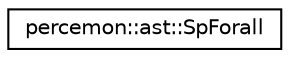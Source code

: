 digraph "Graphical Class Hierarchy"
{
 // LATEX_PDF_SIZE
  edge [fontname="Helvetica",fontsize="10",labelfontname="Helvetica",labelfontsize="10"];
  node [fontname="Helvetica",fontsize="10",shape=record];
  rankdir="LR";
  Node0 [label="percemon::ast::SpForall",height=0.2,width=0.4,color="black", fillcolor="white", style="filled",URL="$structpercemon_1_1ast_1_1SpForall.html",tooltip=" "];
}
